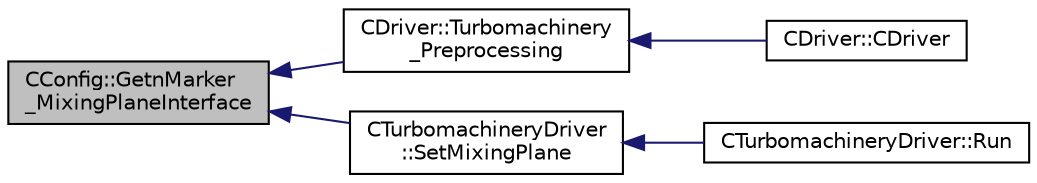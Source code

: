 digraph "CConfig::GetnMarker_MixingPlaneInterface"
{
  edge [fontname="Helvetica",fontsize="10",labelfontname="Helvetica",labelfontsize="10"];
  node [fontname="Helvetica",fontsize="10",shape=record];
  rankdir="LR";
  Node9033 [label="CConfig::GetnMarker\l_MixingPlaneInterface",height=0.2,width=0.4,color="black", fillcolor="grey75", style="filled", fontcolor="black"];
  Node9033 -> Node9034 [dir="back",color="midnightblue",fontsize="10",style="solid",fontname="Helvetica"];
  Node9034 [label="CDriver::Turbomachinery\l_Preprocessing",height=0.2,width=0.4,color="black", fillcolor="white", style="filled",URL="$class_c_driver.html#a9189caa3851cae4f1c52d5a7a00e5b27",tooltip="Initiate value for static mesh movement such as the gridVel for the ROTATING frame. "];
  Node9034 -> Node9035 [dir="back",color="midnightblue",fontsize="10",style="solid",fontname="Helvetica"];
  Node9035 [label="CDriver::CDriver",height=0.2,width=0.4,color="black", fillcolor="white", style="filled",URL="$class_c_driver.html#a3fca4a013a6efa9bbb38fe78a86b5f3d",tooltip="Constructor of the class. "];
  Node9033 -> Node9036 [dir="back",color="midnightblue",fontsize="10",style="solid",fontname="Helvetica"];
  Node9036 [label="CTurbomachineryDriver\l::SetMixingPlane",height=0.2,width=0.4,color="black", fillcolor="white", style="filled",URL="$class_c_turbomachinery_driver.html#af126a06c5430c9b7b75ca876fdb96a4f",tooltip="Set Mixing Plane interface within multiple zones. "];
  Node9036 -> Node9037 [dir="back",color="midnightblue",fontsize="10",style="solid",fontname="Helvetica"];
  Node9037 [label="CTurbomachineryDriver::Run",height=0.2,width=0.4,color="black", fillcolor="white", style="filled",URL="$class_c_turbomachinery_driver.html#a4c5a1aaddfe1130684fbcdcacd7eb83f",tooltip="Run a single iteration of the physics within multiple zones. "];
}

